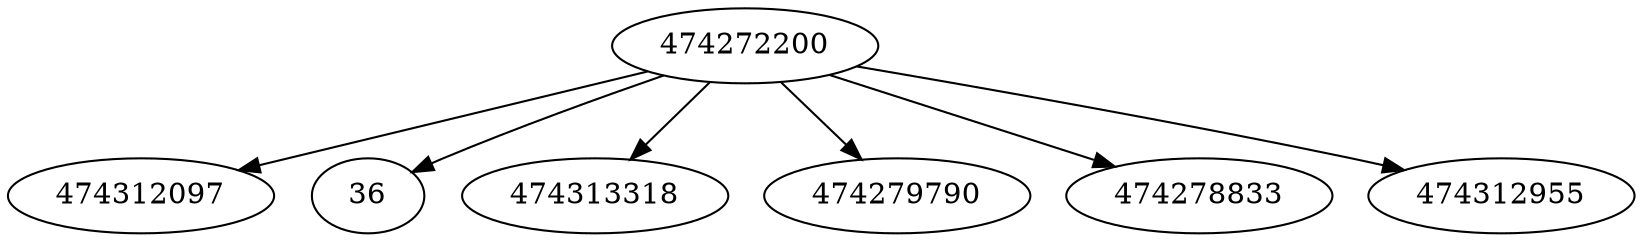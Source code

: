 strict digraph  {
474312097;
36;
474313318;
474272200;
474279790;
474278833;
474312955;
474272200 -> 36;
474272200 -> 474278833;
474272200 -> 474312097;
474272200 -> 474279790;
474272200 -> 474312955;
474272200 -> 474313318;
}
